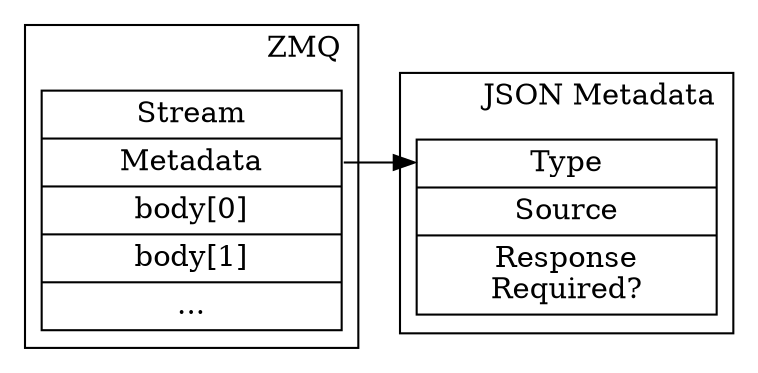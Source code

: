 digraph message {
  node [shape=record];
  rankdir = LR;

  subgraph cluster_zmq {
    label = "ZMQ";
    labeljust = right;
    body [shape=record width=2 label="Stream |<metadata> Metadata | body[0] | body[1] | ..."];
  }

  subgraph cluster_metadata {
    label = "JSON Metadata";
    labeljust = right;

    metadata [shape=record width=2 label="<top> Type | Source | Response\nRequired?"];
  }

  body:metadata -> metadata:top;
}
